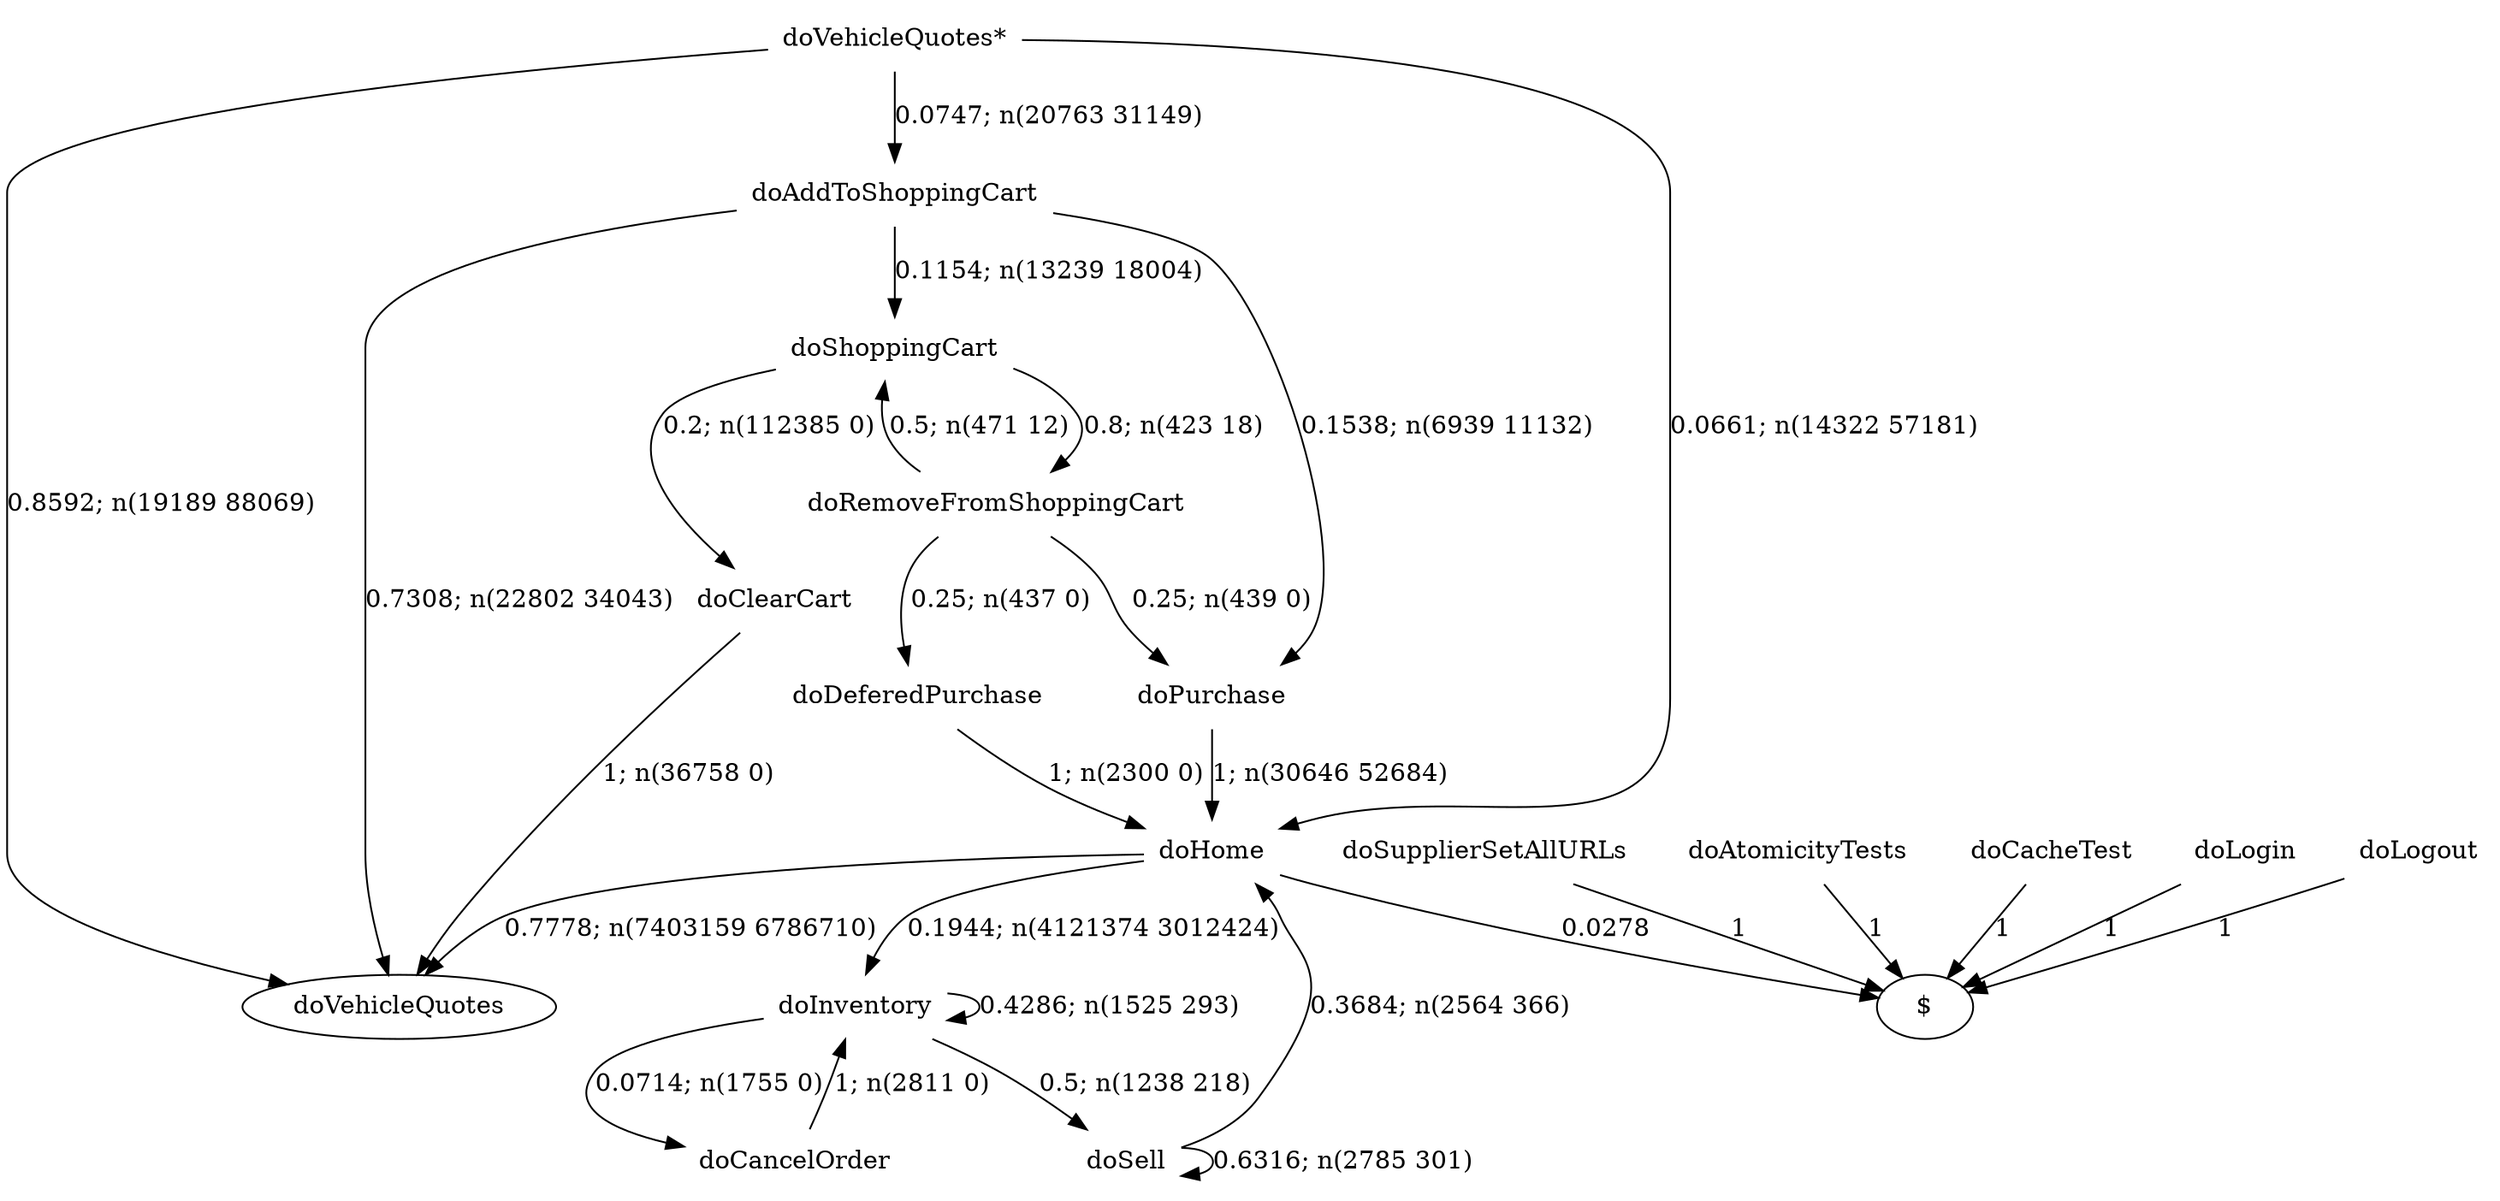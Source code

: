 digraph G {"doVehicleQuotes*" [label="doVehicleQuotes*",shape=none];"doSupplierSetAllURLs" [label="doSupplierSetAllURLs",shape=none];"doAtomicityTests" [label="doAtomicityTests",shape=none];"doCacheTest" [label="doCacheTest",shape=none];"doLogin" [label="doLogin",shape=none];"doAddToShoppingCart" [label="doAddToShoppingCart",shape=none];"doDeferedPurchase" [label="doDeferedPurchase",shape=none];"doHome" [label="doHome",shape=none];"doShoppingCart" [label="doShoppingCart",shape=none];"doClearCart" [label="doClearCart",shape=none];"doPurchase" [label="doPurchase",shape=none];"doInventory" [label="doInventory",shape=none];"doSell" [label="doSell",shape=none];"doLogout" [label="doLogout",shape=none];"doCancelOrder" [label="doCancelOrder",shape=none];"doRemoveFromShoppingCart" [label="doRemoveFromShoppingCart",shape=none];"doVehicleQuotes*"->"doVehicleQuotes" [style=solid,label="0.8592; n(19189 88069)"];"doVehicleQuotes*"->"doAddToShoppingCart" [style=solid,label="0.0747; n(20763 31149)"];"doVehicleQuotes*"->"doHome" [style=solid,label="0.0661; n(14322 57181)"];"doSupplierSetAllURLs"->"$" [style=solid,label="1"];"doAtomicityTests"->"$" [style=solid,label="1"];"doCacheTest"->"$" [style=solid,label="1"];"doLogin"->"$" [style=solid,label="1"];"doAddToShoppingCart"->"doVehicleQuotes" [style=solid,label="0.7308; n(22802 34043)"];"doAddToShoppingCart"->"doShoppingCart" [style=solid,label="0.1154; n(13239 18004)"];"doAddToShoppingCart"->"doPurchase" [style=solid,label="0.1538; n(6939 11132)"];"doDeferedPurchase"->"doHome" [style=solid,label="1; n(2300 0)"];"doHome"->"doVehicleQuotes" [style=solid,label="0.7778; n(7403159 6786710)"];"doHome"->"doInventory" [style=solid,label="0.1944; n(4121374 3012424)"];"doHome"->"$" [style=solid,label="0.0278"];"doShoppingCart"->"doClearCart" [style=solid,label="0.2; n(112385 0)"];"doShoppingCart"->"doRemoveFromShoppingCart" [style=solid,label="0.8; n(423 18)"];"doClearCart"->"doVehicleQuotes" [style=solid,label="1; n(36758 0)"];"doPurchase"->"doHome" [style=solid,label="1; n(30646 52684)"];"doInventory"->"doInventory" [style=solid,label="0.4286; n(1525 293)"];"doInventory"->"doSell" [style=solid,label="0.5; n(1238 218)"];"doInventory"->"doCancelOrder" [style=solid,label="0.0714; n(1755 0)"];"doSell"->"doHome" [style=solid,label="0.3684; n(2564 366)"];"doSell"->"doSell" [style=solid,label="0.6316; n(2785 301)"];"doLogout"->"$" [style=solid,label="1"];"doCancelOrder"->"doInventory" [style=solid,label="1; n(2811 0)"];"doRemoveFromShoppingCart"->"doDeferedPurchase" [style=solid,label="0.25; n(437 0)"];"doRemoveFromShoppingCart"->"doShoppingCart" [style=solid,label="0.5; n(471 12)"];"doRemoveFromShoppingCart"->"doPurchase" [style=solid,label="0.25; n(439 0)"];}